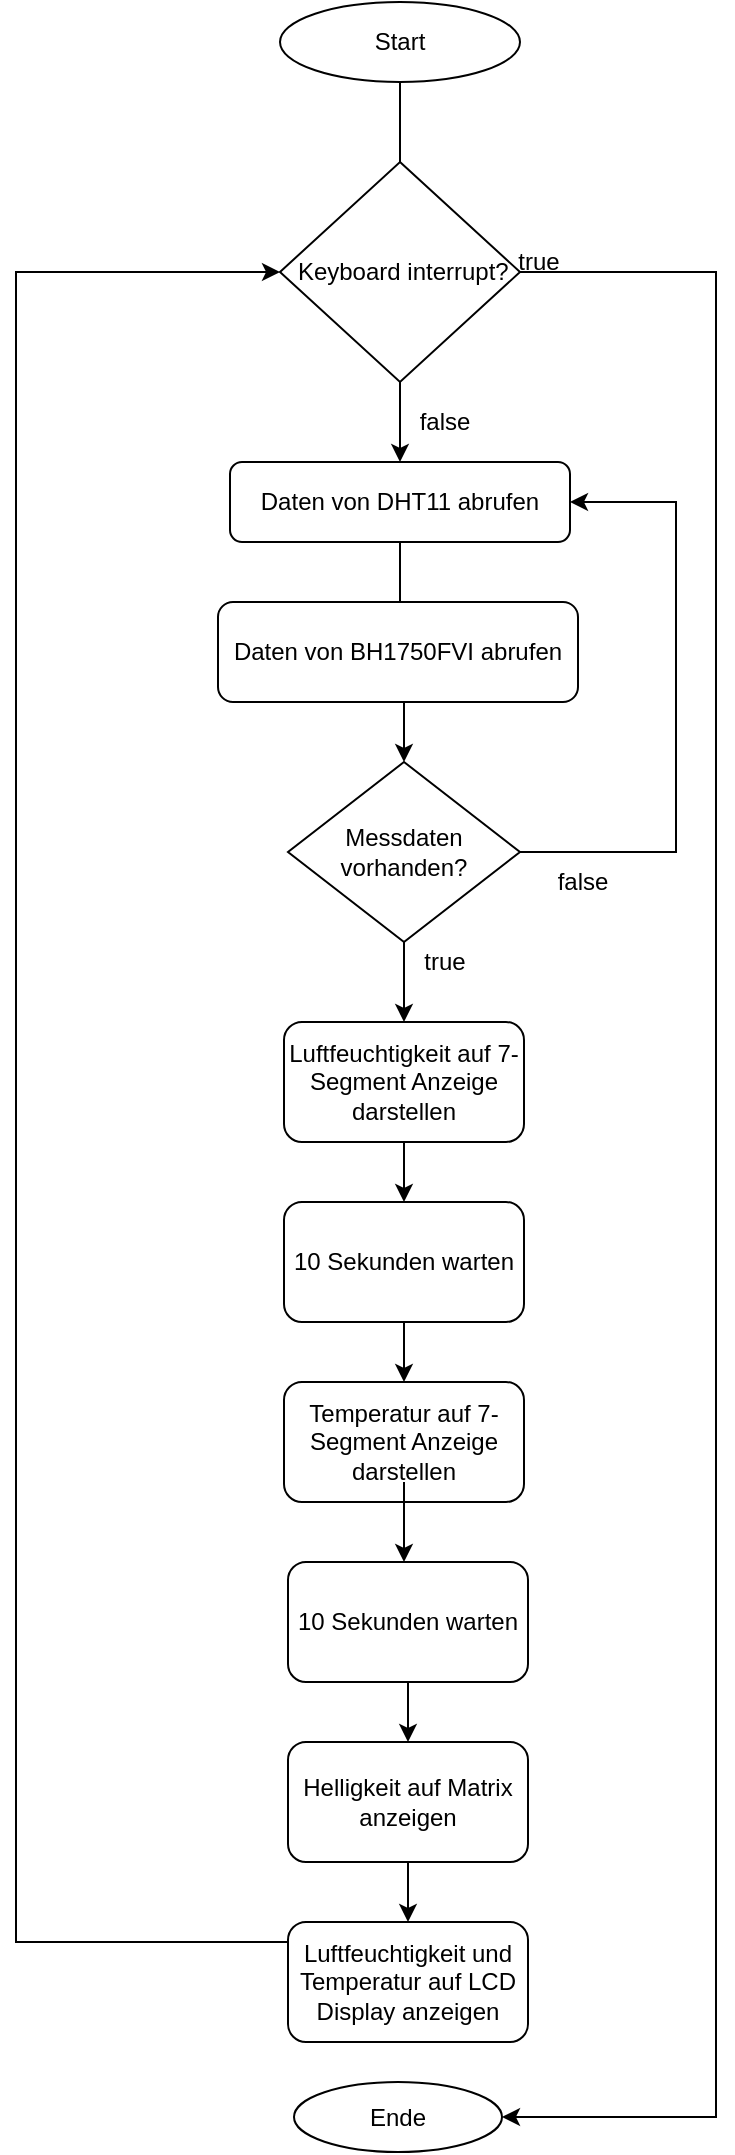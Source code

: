 <mxfile version="17.2.4" type="device"><diagram id="C5RBs43oDa-KdzZeNtuy" name="Page-1"><mxGraphModel dx="1102" dy="865" grid="1" gridSize="10" guides="1" tooltips="1" connect="1" arrows="1" fold="1" page="1" pageScale="1" pageWidth="827" pageHeight="1169" math="0" shadow="0"><root><mxCell id="WIyWlLk6GJQsqaUBKTNV-0"/><mxCell id="WIyWlLk6GJQsqaUBKTNV-1" parent="WIyWlLk6GJQsqaUBKTNV-0"/><mxCell id="0CJw6WffebKEfor0bg2D-20" value="" style="edgeStyle=orthogonalEdgeStyle;rounded=0;orthogonalLoop=1;jettySize=auto;html=1;entryX=0.5;entryY=0;entryDx=0;entryDy=0;startArrow=none;" parent="WIyWlLk6GJQsqaUBKTNV-1" source="fdgH_1jFXAXdU7pLsAWF-10" target="0CJw6WffebKEfor0bg2D-3" edge="1"><mxGeometry relative="1" as="geometry"><mxPoint x="355" y="230" as="targetPoint"/></mxGeometry></mxCell><mxCell id="0CJw6WffebKEfor0bg2D-0" value="Start" style="ellipse;whiteSpace=wrap;html=1;" parent="WIyWlLk6GJQsqaUBKTNV-1" vertex="1"><mxGeometry x="292" y="70" width="120" height="40" as="geometry"/></mxCell><mxCell id="0CJw6WffebKEfor0bg2D-22" value="" style="edgeStyle=orthogonalEdgeStyle;rounded=0;orthogonalLoop=1;jettySize=auto;html=1;" parent="WIyWlLk6GJQsqaUBKTNV-1" source="0CJw6WffebKEfor0bg2D-3" target="0CJw6WffebKEfor0bg2D-5" edge="1"><mxGeometry relative="1" as="geometry"/></mxCell><mxCell id="0CJw6WffebKEfor0bg2D-3" value="Daten von DHT11 abrufen" style="rounded=1;whiteSpace=wrap;html=1;" parent="WIyWlLk6GJQsqaUBKTNV-1" vertex="1"><mxGeometry x="267" y="300" width="170" height="40" as="geometry"/></mxCell><mxCell id="0CJw6WffebKEfor0bg2D-4" value="Daten von BH1750FVI abrufen" style="rounded=1;whiteSpace=wrap;html=1;" parent="WIyWlLk6GJQsqaUBKTNV-1" vertex="1"><mxGeometry x="261" y="370" width="180" height="50" as="geometry"/></mxCell><mxCell id="0CJw6WffebKEfor0bg2D-15" value="" style="edgeStyle=orthogonalEdgeStyle;rounded=0;orthogonalLoop=1;jettySize=auto;html=1;" parent="WIyWlLk6GJQsqaUBKTNV-1" source="0CJw6WffebKEfor0bg2D-5" edge="1"><mxGeometry relative="1" as="geometry"><mxPoint x="354" y="580" as="targetPoint"/></mxGeometry></mxCell><mxCell id="7u6_ZOokMZYwB7vYgNtV-2" style="edgeStyle=orthogonalEdgeStyle;rounded=0;orthogonalLoop=1;jettySize=auto;html=1;exitX=1;exitY=0.5;exitDx=0;exitDy=0;entryX=1;entryY=0.5;entryDx=0;entryDy=0;" parent="WIyWlLk6GJQsqaUBKTNV-1" source="0CJw6WffebKEfor0bg2D-5" target="0CJw6WffebKEfor0bg2D-3" edge="1"><mxGeometry relative="1" as="geometry"><mxPoint x="440" y="340" as="targetPoint"/><Array as="points"><mxPoint x="490" y="495"/><mxPoint x="490" y="320"/></Array></mxGeometry></mxCell><mxCell id="0CJw6WffebKEfor0bg2D-5" value="Messdaten&lt;br&gt;vorhanden?" style="rhombus;whiteSpace=wrap;html=1;" parent="WIyWlLk6GJQsqaUBKTNV-1" vertex="1"><mxGeometry x="296" y="450" width="116" height="90" as="geometry"/></mxCell><mxCell id="fdgH_1jFXAXdU7pLsAWF-21" value="" style="edgeStyle=orthogonalEdgeStyle;rounded=0;orthogonalLoop=1;jettySize=auto;html=1;" edge="1" parent="WIyWlLk6GJQsqaUBKTNV-1" source="0CJw6WffebKEfor0bg2D-7" target="fdgH_1jFXAXdU7pLsAWF-17"><mxGeometry relative="1" as="geometry"/></mxCell><mxCell id="0CJw6WffebKEfor0bg2D-7" value="10 Sekunden warten" style="rounded=1;whiteSpace=wrap;html=1;" parent="WIyWlLk6GJQsqaUBKTNV-1" vertex="1"><mxGeometry x="294" y="670" width="120" height="60" as="geometry"/></mxCell><mxCell id="0CJw6WffebKEfor0bg2D-17" value="" style="edgeStyle=orthogonalEdgeStyle;rounded=0;orthogonalLoop=1;jettySize=auto;html=1;" parent="WIyWlLk6GJQsqaUBKTNV-1" target="0CJw6WffebKEfor0bg2D-10" edge="1"><mxGeometry relative="1" as="geometry"><Array as="points"><mxPoint x="354" y="820"/><mxPoint x="354" y="820"/></Array><mxPoint x="354" y="810" as="sourcePoint"/></mxGeometry></mxCell><mxCell id="fdgH_1jFXAXdU7pLsAWF-6" style="edgeStyle=orthogonalEdgeStyle;rounded=0;orthogonalLoop=1;jettySize=auto;html=1;" edge="1" parent="WIyWlLk6GJQsqaUBKTNV-1" source="0CJw6WffebKEfor0bg2D-10" target="fdgH_1jFXAXdU7pLsAWF-5"><mxGeometry relative="1" as="geometry"/></mxCell><mxCell id="0CJw6WffebKEfor0bg2D-10" value="10 Sekunden warten" style="rounded=1;whiteSpace=wrap;html=1;" parent="WIyWlLk6GJQsqaUBKTNV-1" vertex="1"><mxGeometry x="296" y="850" width="120" height="60" as="geometry"/></mxCell><mxCell id="0CJw6WffebKEfor0bg2D-23" value="false" style="text;html=1;align=center;verticalAlign=middle;resizable=0;points=[];autosize=1;strokeColor=none;fillColor=none;" parent="WIyWlLk6GJQsqaUBKTNV-1" vertex="1"><mxGeometry x="423" y="500" width="40" height="20" as="geometry"/></mxCell><mxCell id="0CJw6WffebKEfor0bg2D-24" value="true" style="text;html=1;align=center;verticalAlign=middle;resizable=0;points=[];autosize=1;strokeColor=none;fillColor=none;" parent="WIyWlLk6GJQsqaUBKTNV-1" vertex="1"><mxGeometry x="354" y="540" width="40" height="20" as="geometry"/></mxCell><mxCell id="fdgH_1jFXAXdU7pLsAWF-8" style="edgeStyle=orthogonalEdgeStyle;rounded=0;orthogonalLoop=1;jettySize=auto;html=1;" edge="1" parent="WIyWlLk6GJQsqaUBKTNV-1" source="fdgH_1jFXAXdU7pLsAWF-5" target="fdgH_1jFXAXdU7pLsAWF-9"><mxGeometry relative="1" as="geometry"><mxPoint x="354" y="1040" as="targetPoint"/></mxGeometry></mxCell><mxCell id="fdgH_1jFXAXdU7pLsAWF-5" value="Helligkeit auf Matrix anzeigen" style="rounded=1;whiteSpace=wrap;html=1;fillColor=none;gradientColor=#ffffff;" vertex="1" parent="WIyWlLk6GJQsqaUBKTNV-1"><mxGeometry x="296" y="940" width="120" height="60" as="geometry"/></mxCell><mxCell id="fdgH_1jFXAXdU7pLsAWF-16" style="edgeStyle=orthogonalEdgeStyle;rounded=0;orthogonalLoop=1;jettySize=auto;html=1;exitX=0;exitY=0.5;exitDx=0;exitDy=0;entryX=0;entryY=0.5;entryDx=0;entryDy=0;" edge="1" parent="WIyWlLk6GJQsqaUBKTNV-1" source="fdgH_1jFXAXdU7pLsAWF-9" target="fdgH_1jFXAXdU7pLsAWF-10"><mxGeometry relative="1" as="geometry"><Array as="points"><mxPoint x="160" y="1040"/><mxPoint x="160" y="205"/></Array></mxGeometry></mxCell><mxCell id="fdgH_1jFXAXdU7pLsAWF-9" value="Luftfeuchtigkeit und Temperatur auf LCD Display anzeigen" style="rounded=1;whiteSpace=wrap;html=1;fillColor=none;gradientColor=#ffffff;" vertex="1" parent="WIyWlLk6GJQsqaUBKTNV-1"><mxGeometry x="296" y="1030" width="120" height="60" as="geometry"/></mxCell><mxCell id="fdgH_1jFXAXdU7pLsAWF-15" style="edgeStyle=orthogonalEdgeStyle;rounded=0;orthogonalLoop=1;jettySize=auto;html=1;entryX=1;entryY=0.5;entryDx=0;entryDy=0;" edge="1" parent="WIyWlLk6GJQsqaUBKTNV-1" source="fdgH_1jFXAXdU7pLsAWF-10" target="fdgH_1jFXAXdU7pLsAWF-14"><mxGeometry relative="1" as="geometry"><Array as="points"><mxPoint x="510" y="205"/><mxPoint x="510" y="1128"/></Array></mxGeometry></mxCell><mxCell id="fdgH_1jFXAXdU7pLsAWF-10" value="&amp;nbsp;Keyboard interrupt?" style="rhombus;whiteSpace=wrap;html=1;fillColor=none;gradientColor=#ffffff;" vertex="1" parent="WIyWlLk6GJQsqaUBKTNV-1"><mxGeometry x="292" y="150" width="120" height="110" as="geometry"/></mxCell><mxCell id="fdgH_1jFXAXdU7pLsAWF-11" value="" style="edgeStyle=orthogonalEdgeStyle;rounded=0;orthogonalLoop=1;jettySize=auto;html=1;entryX=0.5;entryY=0;entryDx=0;entryDy=0;endArrow=none;" edge="1" parent="WIyWlLk6GJQsqaUBKTNV-1" source="0CJw6WffebKEfor0bg2D-0" target="fdgH_1jFXAXdU7pLsAWF-10"><mxGeometry relative="1" as="geometry"><mxPoint x="352" y="170" as="sourcePoint"/><mxPoint x="352" y="300" as="targetPoint"/></mxGeometry></mxCell><mxCell id="fdgH_1jFXAXdU7pLsAWF-12" value="false" style="text;html=1;align=center;verticalAlign=middle;resizable=0;points=[];autosize=1;strokeColor=none;fillColor=none;" vertex="1" parent="WIyWlLk6GJQsqaUBKTNV-1"><mxGeometry x="354" y="270" width="40" height="20" as="geometry"/></mxCell><mxCell id="fdgH_1jFXAXdU7pLsAWF-13" value="true" style="text;html=1;align=center;verticalAlign=middle;resizable=0;points=[];autosize=1;strokeColor=none;fillColor=none;" vertex="1" parent="WIyWlLk6GJQsqaUBKTNV-1"><mxGeometry x="401" y="190" width="40" height="20" as="geometry"/></mxCell><mxCell id="fdgH_1jFXAXdU7pLsAWF-14" value="Ende" style="ellipse;whiteSpace=wrap;html=1;fillColor=none;gradientColor=#ffffff;" vertex="1" parent="WIyWlLk6GJQsqaUBKTNV-1"><mxGeometry x="299" y="1110" width="104" height="35" as="geometry"/></mxCell><mxCell id="fdgH_1jFXAXdU7pLsAWF-17" value="&lt;span&gt;Temperatur auf 7-Segment Anzeige darstellen&lt;/span&gt;" style="rounded=1;whiteSpace=wrap;html=1;fillColor=none;gradientColor=#ffffff;" vertex="1" parent="WIyWlLk6GJQsqaUBKTNV-1"><mxGeometry x="294" y="760" width="120" height="60" as="geometry"/></mxCell><mxCell id="fdgH_1jFXAXdU7pLsAWF-22" value="" style="edgeStyle=orthogonalEdgeStyle;rounded=0;orthogonalLoop=1;jettySize=auto;html=1;" edge="1" parent="WIyWlLk6GJQsqaUBKTNV-1" source="fdgH_1jFXAXdU7pLsAWF-18" target="0CJw6WffebKEfor0bg2D-7"><mxGeometry relative="1" as="geometry"/></mxCell><mxCell id="fdgH_1jFXAXdU7pLsAWF-18" value="&lt;span&gt;Luftfeuchtigkeit auf 7-Segment Anzeige darstellen&lt;/span&gt;" style="rounded=1;whiteSpace=wrap;html=1;fillColor=none;gradientColor=#ffffff;" vertex="1" parent="WIyWlLk6GJQsqaUBKTNV-1"><mxGeometry x="294" y="580" width="120" height="60" as="geometry"/></mxCell></root></mxGraphModel></diagram></mxfile>
